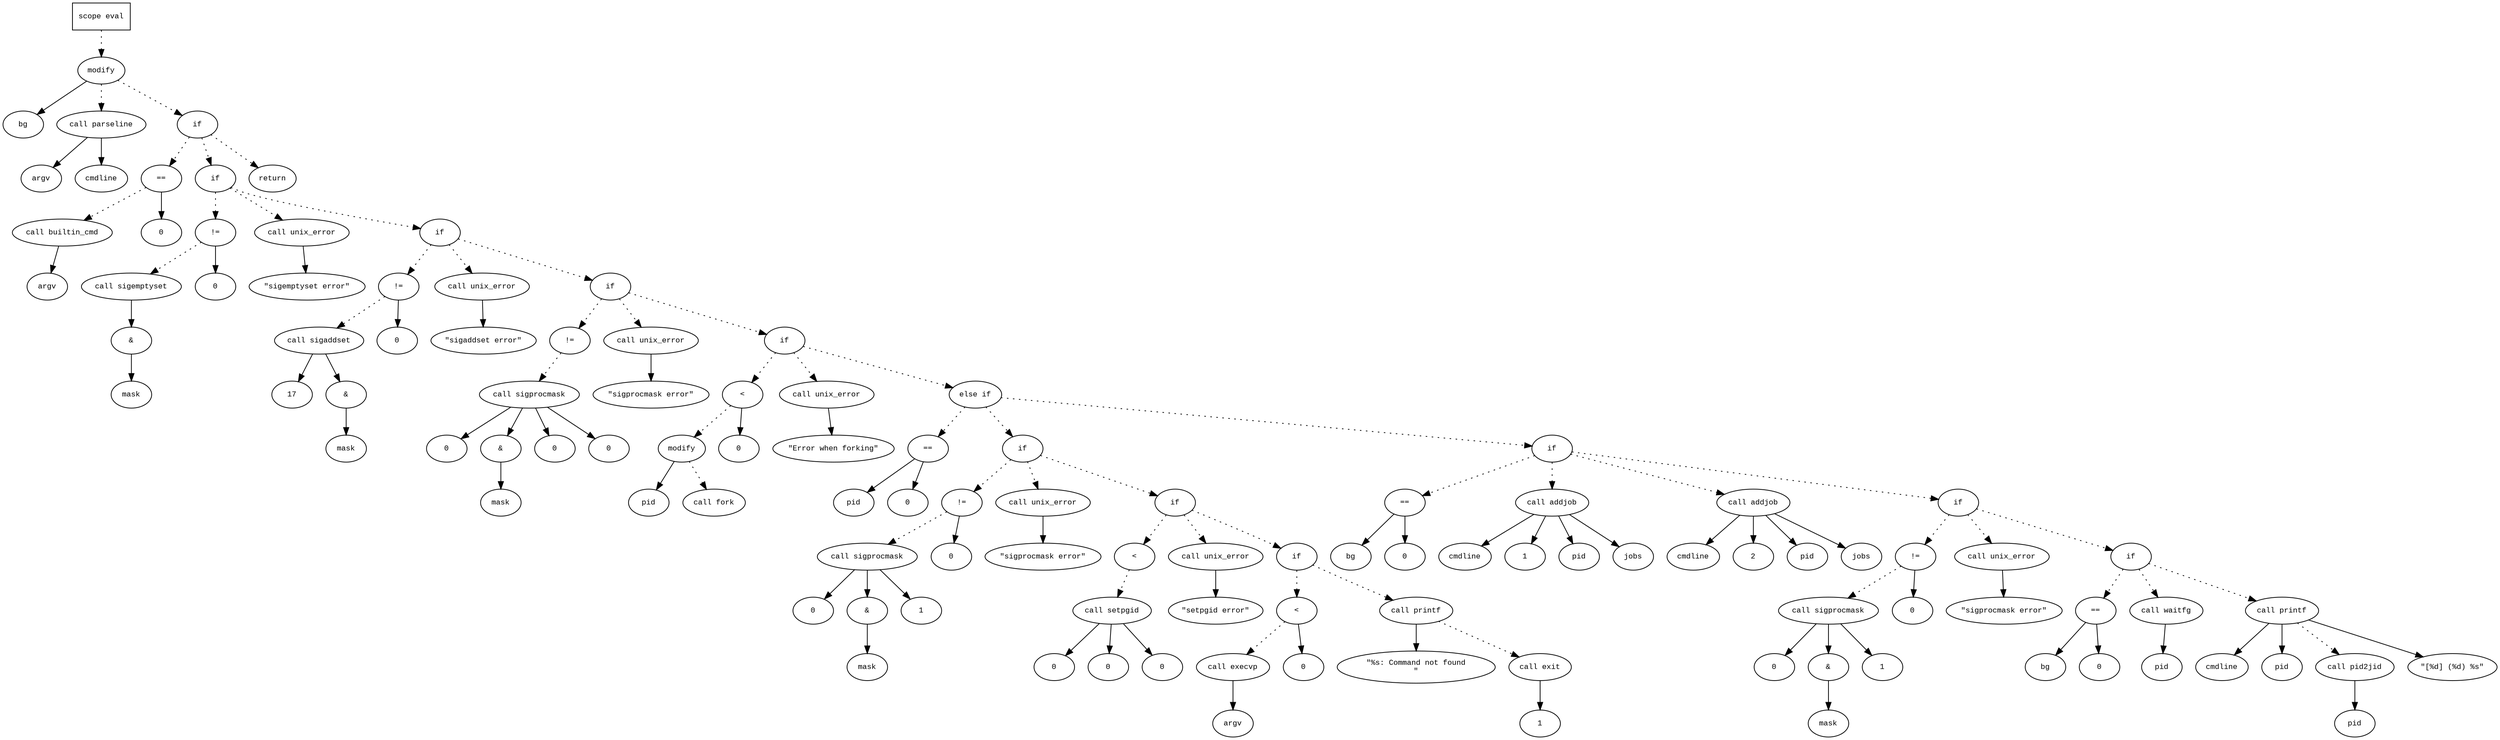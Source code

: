 digraph AST {
  graph [fontname="Times New Roman",fontsize=10];
  node  [fontname="Courier New",fontsize=10];
  edge  [fontname="Times New Roman",fontsize=10];

  node1 [label="scope eval",shape=box];
  node2 [label="modify",shape=ellipse];
  node3 [label="bg",shape=ellipse];
  node2 -> node3;
  node4 [label="call parseline",shape=ellipse];
  node5 [label="argv",shape=ellipse];
  node4 -> node5;
  node6 [label="cmdline",shape=ellipse];
  node4 -> node6;
  node2 -> node4 [style=dotted];
  node1 -> node2 [style=dotted];
  node7 [label="if",shape=ellipse];
  node2 -> node7 [style=dotted];
  node8 [label="==",shape=ellipse];
  node9 [label="call builtin_cmd",shape=ellipse];
  node10 [label="argv",shape=ellipse];
  node9 -> node10;
  node8 -> node9 [style=dotted];
  node11 [label="0",shape=ellipse];
  node8 -> node11;
  node7 -> node8 [style=dotted];
  node12 [label="if",shape=ellipse];
  node7 -> node12 [style=dotted];
  node13 [label="!=",shape=ellipse];
  node14 [label="call sigemptyset",shape=ellipse];
  node15 [label="&",shape=ellipse];
  node14 -> node15;
  node16 [label="mask",shape=ellipse];
  node15 -> node16;
  node13 -> node14 [style=dotted];
  node17 [label="0",shape=ellipse];
  node13 -> node17;
  node12 -> node13 [style=dotted];
  node18 [label="call unix_error",shape=ellipse];
  node19 [label="\"sigemptyset error\"",shape=ellipse];
  node18 -> node19;
  node12 -> node18 [style=dotted];
  node20 [label="if",shape=ellipse];
  node12 -> node20 [style=dotted];
  node21 [label="!=",shape=ellipse];
  node22 [label="call sigaddset",shape=ellipse];
  node23 [label="17",shape=ellipse];
  node22 -> node23;
  node24 [label="&",shape=ellipse];
  node22 -> node24;
  node25 [label="mask",shape=ellipse];
  node24 -> node25;
  node21 -> node22 [style=dotted];
  node26 [label="0",shape=ellipse];
  node21 -> node26;
  node20 -> node21 [style=dotted];
  node27 [label="call unix_error",shape=ellipse];
  node28 [label="\"sigaddset error\"",shape=ellipse];
  node27 -> node28;
  node20 -> node27 [style=dotted];
  node29 [label="if",shape=ellipse];
  node20 -> node29 [style=dotted];
  node30 [label="!=",shape=ellipse];
  node31 [label="call sigprocmask",shape=ellipse];
  node32 [label="0",shape=ellipse];
  node31 -> node32;
  node33 [label="&",shape=ellipse];
  node31 -> node33;
  node34 [label="mask",shape=ellipse];
  node33 -> node34;
  node35 [label="0",shape=ellipse];
  node31 -> node35;
  node30 -> node31 [style=dotted];
  node36 [label="0",shape=ellipse];
  node31 -> node36;
  node29 -> node30 [style=dotted];
  node37 [label="call unix_error",shape=ellipse];
  node38 [label="\"sigprocmask error\"",shape=ellipse];
  node37 -> node38;
  node29 -> node37 [style=dotted];
  node39 [label="if",shape=ellipse];
  node29 -> node39 [style=dotted];
  node40 [label="<",shape=ellipse];
  node41 [label="modify",shape=ellipse];
  node42 [label="pid",shape=ellipse];
  node41 -> node42;
  node43 [label="call fork",shape=ellipse];
  node41 -> node43 [style=dotted];
  node40 -> node41 [style=dotted];
  node44 [label="0",shape=ellipse];
  node40 -> node44;
  node39 -> node40 [style=dotted];
  node45 [label="call unix_error",shape=ellipse];
  node46 [label="\"Error when forking\"",shape=ellipse];
  node45 -> node46;
  node39 -> node45 [style=dotted];
  node47 [label="else if",shape=ellipse];
  node39 -> node47 [style=dotted];
  node48 [label="==",shape=ellipse];
  node49 [label="pid",shape=ellipse];
  node48 -> node49;
  node50 [label="0",shape=ellipse];
  node48 -> node50;
  node47 -> node48 [style=dotted];
  node51 [label="if",shape=ellipse];
  node47 -> node51 [style=dotted];
  node52 [label="!=",shape=ellipse];
  node53 [label="call sigprocmask",shape=ellipse];
  node54 [label="0",shape=ellipse];
  node53 -> node54;
  node55 [label="&",shape=ellipse];
  node53 -> node55;
  node56 [label="mask",shape=ellipse];
  node55 -> node56;
  node57 [label="1",shape=ellipse];
  node53 -> node57;
  node52 -> node53 [style=dotted];
  node58 [label="0",shape=ellipse];
  node52 -> node58;
  node51 -> node52 [style=dotted];
  node59 [label="call unix_error",shape=ellipse];
  node60 [label="\"sigprocmask error\"",shape=ellipse];
  node59 -> node60;
  node51 -> node59 [style=dotted];
  node61 [label="if",shape=ellipse];
  node51 -> node61 [style=dotted];
  node62 [label="<",shape=ellipse];
  node63 [label="call setpgid",shape=ellipse];
  node64 [label="0",shape=ellipse];
  node63 -> node64;
  node65 [label="0",shape=ellipse];
  node63 -> node65;
  node62 -> node63 [style=dotted];
  node66 [label="0",shape=ellipse];
  node63 -> node66;
  node61 -> node62 [style=dotted];
  node67 [label="call unix_error",shape=ellipse];
  node68 [label="\"setpgid error\"",shape=ellipse];
  node67 -> node68;
  node61 -> node67 [style=dotted];
  node69 [label="if",shape=ellipse];
  node61 -> node69 [style=dotted];
  node70 [label="<",shape=ellipse];
  node71 [label="call execvp",shape=ellipse];
  node72 [label="argv",shape=ellipse];
  node71 -> node72;
  node70 -> node71 [style=dotted];
  node73 [label="0",shape=ellipse];
  node70 -> node73;
  node69 -> node70 [style=dotted];
  node74 [label="call printf",shape=ellipse];
  node75 [label="\"%s: Command not found
\"",shape=ellipse];
  node74 -> node75;
  node69 -> node74 [style=dotted];
  node76 [label="call exit",shape=ellipse];
  node77 [label="1",shape=ellipse];
  node76 -> node77;
  node74 -> node76 [style=dotted];
  node78 [label="if",shape=ellipse];
  node47 -> node78 [style=dotted];
  node79 [label="==",shape=ellipse];
  node80 [label="bg",shape=ellipse];
  node79 -> node80;
  node81 [label="0",shape=ellipse];
  node79 -> node81;
  node78 -> node79 [style=dotted];
  node82 [label="call addjob",shape=ellipse];
  node83 [label="cmdline",shape=ellipse];
  node82 -> node83;
  node84 [label="1",shape=ellipse];
  node82 -> node84;
  node85 [label="pid",shape=ellipse];
  node82 -> node85;
  node86 [label="jobs",shape=ellipse];
  node82 -> node86;
  node78 -> node82 [style=dotted];
  node87 [label="call addjob",shape=ellipse];
  node88 [label="cmdline",shape=ellipse];
  node87 -> node88;
  node89 [label="2",shape=ellipse];
  node87 -> node89;
  node90 [label="pid",shape=ellipse];
  node87 -> node90;
  node91 [label="jobs",shape=ellipse];
  node87 -> node91;
  node78 -> node87 [style=dotted];
  node92 [label="if",shape=ellipse];
  node78 -> node92 [style=dotted];
  node93 [label="!=",shape=ellipse];
  node94 [label="call sigprocmask",shape=ellipse];
  node95 [label="0",shape=ellipse];
  node94 -> node95;
  node96 [label="&",shape=ellipse];
  node94 -> node96;
  node97 [label="mask",shape=ellipse];
  node96 -> node97;
  node98 [label="1",shape=ellipse];
  node94 -> node98;
  node93 -> node94 [style=dotted];
  node99 [label="0",shape=ellipse];
  node93 -> node99;
  node92 -> node93 [style=dotted];
  node100 [label="call unix_error",shape=ellipse];
  node101 [label="\"sigprocmask error\"",shape=ellipse];
  node100 -> node101;
  node92 -> node100 [style=dotted];
  node102 [label="if",shape=ellipse];
  node92 -> node102 [style=dotted];
  node103 [label="==",shape=ellipse];
  node104 [label="bg",shape=ellipse];
  node103 -> node104;
  node105 [label="0",shape=ellipse];
  node103 -> node105;
  node102 -> node103 [style=dotted];
  node106 [label="call waitfg",shape=ellipse];
  node107 [label="pid",shape=ellipse];
  node106 -> node107;
  node102 -> node106 [style=dotted];
  node108 [label="call printf",shape=ellipse];
  node109 [label="cmdline",shape=ellipse];
  node108 -> node109;
  node110 [label="pid",shape=ellipse];
  node108 -> node110;
  node111 [label="call pid2jid",shape=ellipse];
  node112 [label="pid",shape=ellipse];
  node111 -> node112;
  node108 -> node111 [style=dotted];
  node113 [label="\"[%d] (%d) %s\"",shape=ellipse];
  node108 -> node113;
  node102 -> node108 [style=dotted];
  node114 [label="return",shape=ellipse];
  node7 -> node114 [style=dotted];
} 